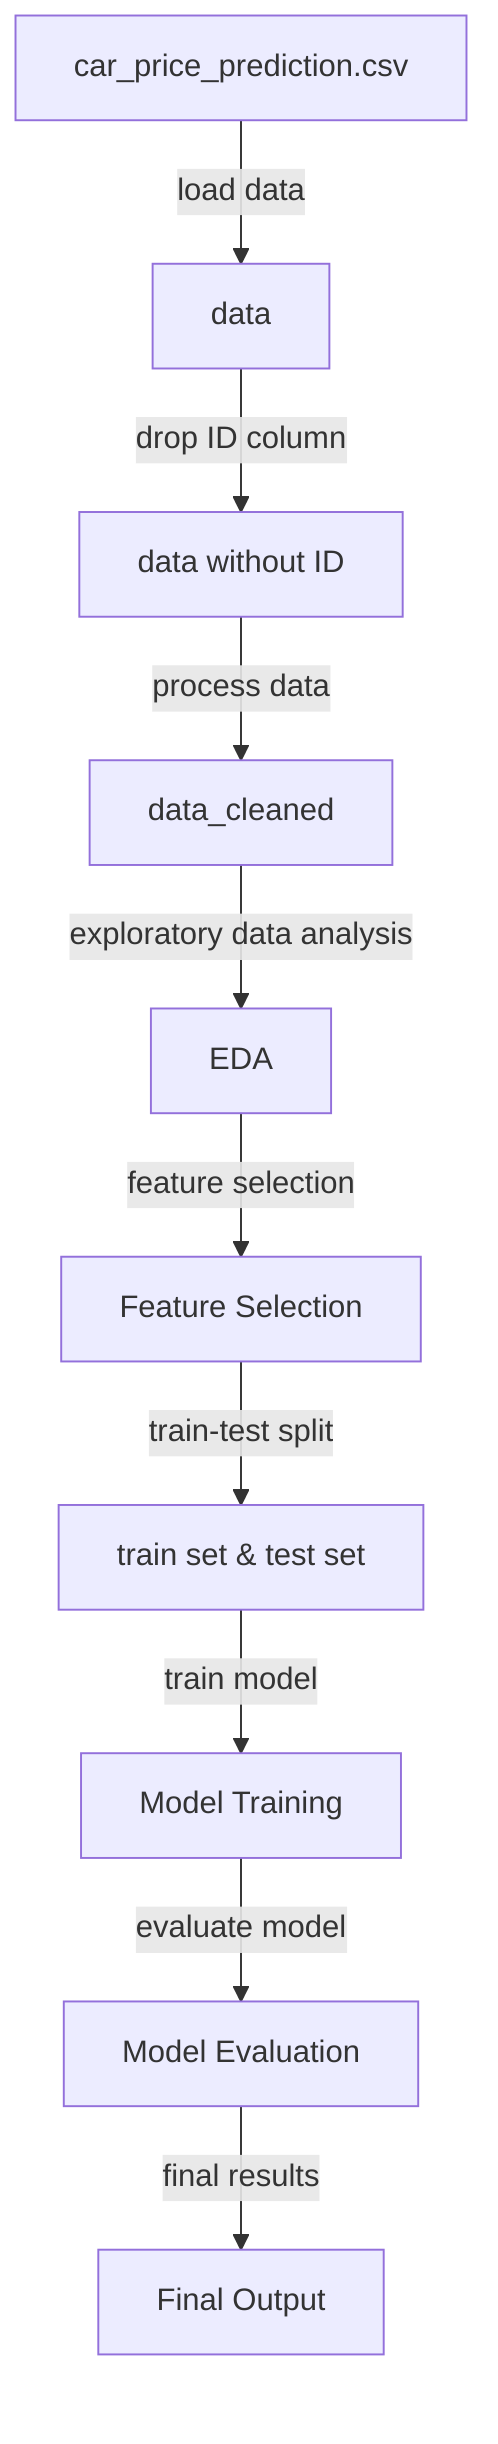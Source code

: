 flowchart TD
    A["car_price_prediction.csv"] -->|"load data"| B[data]
    B -->|"drop ID column"| C["data without ID"]
    C -->|"process data"| D[data_cleaned]
    D -->|"exploratory data analysis"| E["EDA"] 
    E -->|"feature selection"| F[Feature Selection]
    F -->|"train-test split"| G["train set & test set"]
    G -->|"train model"| H[Model Training]
    H -->|"evaluate model"| I[Model Evaluation]
    I -->|"final results"| J[Final Output]
